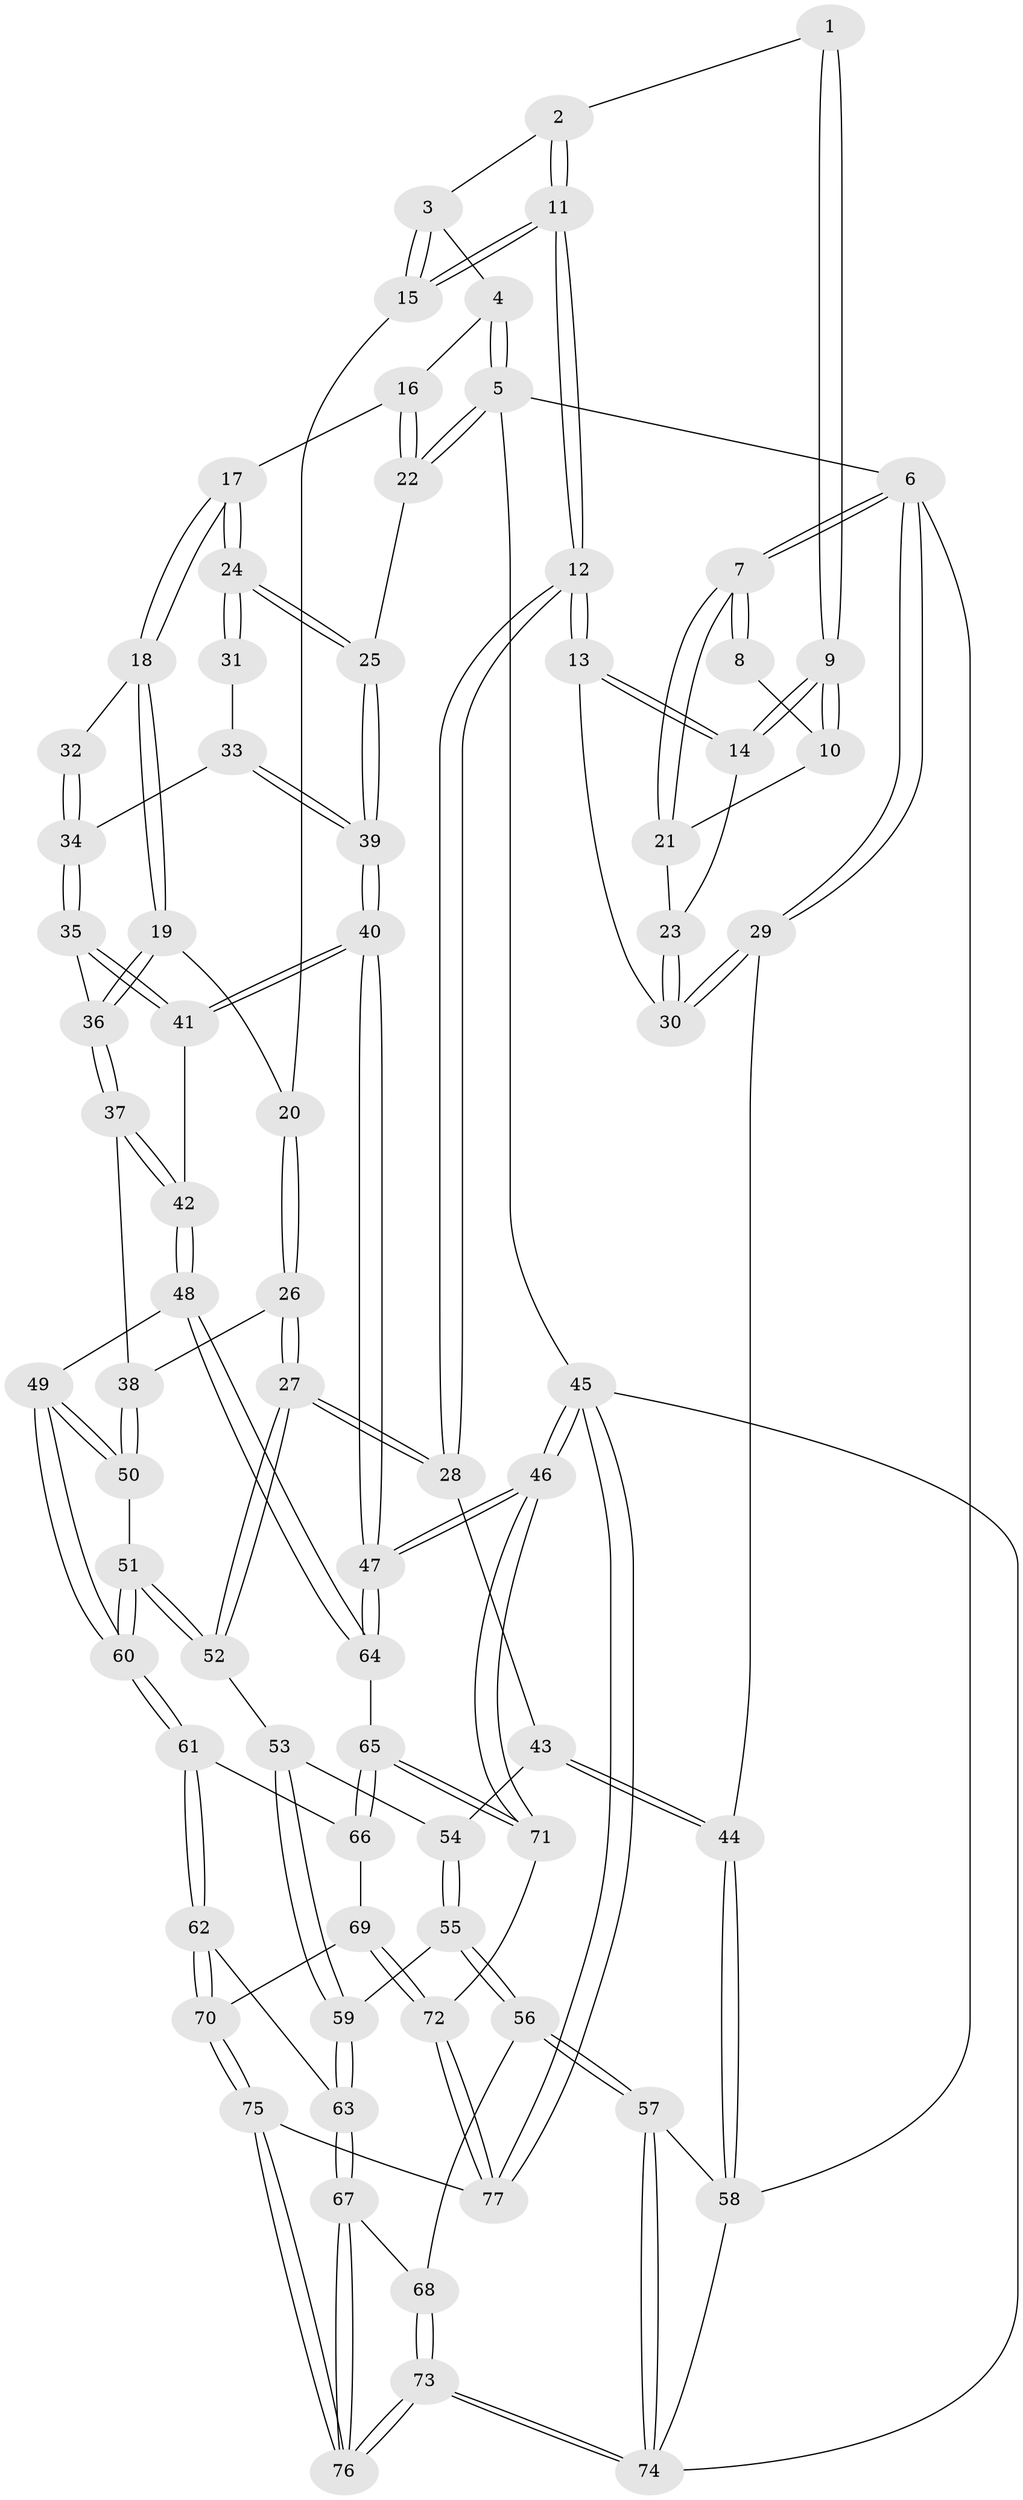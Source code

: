 // coarse degree distribution, {3: 0.21739130434782608, 4: 0.3695652173913043, 6: 0.10869565217391304, 5: 0.30434782608695654}
// Generated by graph-tools (version 1.1) at 2025/24/03/03/25 07:24:31]
// undirected, 77 vertices, 189 edges
graph export_dot {
graph [start="1"]
  node [color=gray90,style=filled];
  1 [pos="+0.3732159555094965+0"];
  2 [pos="+0.442075022157931+0"];
  3 [pos="+0.6933715062025076+0"];
  4 [pos="+0.7263532448616319+0"];
  5 [pos="+1+0"];
  6 [pos="+0+0"];
  7 [pos="+0+0"];
  8 [pos="+0.18650025352427302+0"];
  9 [pos="+0.2666766945119327+0.12095302499561546"];
  10 [pos="+0.20599959827261416+0.051024824502448"];
  11 [pos="+0.435278917221016+0.12465998331122825"];
  12 [pos="+0.4098305605756198+0.28048741537608973"];
  13 [pos="+0.35742324724581487+0.24989506742975964"];
  14 [pos="+0.3014764866536713+0.191510090532572"];
  15 [pos="+0.6686429611105713+0.023509047046650647"];
  16 [pos="+0.8551287539125831+0.05028199883377789"];
  17 [pos="+0.8551815368471294+0.0995298982938211"];
  18 [pos="+0.8267816714147294+0.15893088479442555"];
  19 [pos="+0.8078538791204155+0.1725710952740319"];
  20 [pos="+0.6757990845997469+0.09566571994188797"];
  21 [pos="+0.1280221773640598+0.08751523141677943"];
  22 [pos="+1+0"];
  23 [pos="+0.11505947778604847+0.13901400182971427"];
  24 [pos="+1+0.12599767952709479"];
  25 [pos="+1+0.11294697933333485"];
  26 [pos="+0.4729130367929737+0.32399345244655686"];
  27 [pos="+0.45301690848264825+0.32436799624879287"];
  28 [pos="+0.4215540018908076+0.30233827592120904"];
  29 [pos="+0+0.2942194577277191"];
  30 [pos="+0+0.259291054056455"];
  31 [pos="+0.9500244320043347+0.1881831075038384"];
  32 [pos="+0.879936426282502+0.179789784077715"];
  33 [pos="+0.9329666927768671+0.26309801700576935"];
  34 [pos="+0.9276368111874698+0.26482074336666156"];
  35 [pos="+0.8471021072226974+0.33887637810028803"];
  36 [pos="+0.7718015609118483+0.31567127709342435"];
  37 [pos="+0.7089085635720105+0.34926305319384104"];
  38 [pos="+0.62470041890914+0.36976080293024594"];
  39 [pos="+1+0.3064971088872607"];
  40 [pos="+1+0.4609757929137699"];
  41 [pos="+1+0.47529352271490516"];
  42 [pos="+0.8793498195323108+0.5713607516150397"];
  43 [pos="+0.1540157924635023+0.45081098435409506"];
  44 [pos="+0+0.43195056129678233"];
  45 [pos="+1+1"];
  46 [pos="+1+1"];
  47 [pos="+1+0.750731665929406"];
  48 [pos="+0.8003734584595834+0.668115214604894"];
  49 [pos="+0.7431131870191452+0.6309402303122444"];
  50 [pos="+0.7048924562280757+0.6020428333456528"];
  51 [pos="+0.5358538305197047+0.6424814726271562"];
  52 [pos="+0.4303302602419486+0.5295724233220956"];
  53 [pos="+0.39875059390184975+0.5635345769147398"];
  54 [pos="+0.20451716760420624+0.5568592611171963"];
  55 [pos="+0.1954457820678923+0.7211508890553934"];
  56 [pos="+0.12043965146550549+0.7693454536499683"];
  57 [pos="+0+0.7598531429427983"];
  58 [pos="+0+0.6984558371964602"];
  59 [pos="+0.32390164629823065+0.7085242123928478"];
  60 [pos="+0.5308519742487343+0.7604165961634887"];
  61 [pos="+0.5302504747358476+0.7649197447605213"];
  62 [pos="+0.45013553762982533+0.8320331412071824"];
  63 [pos="+0.4335396099383938+0.8280844725467695"];
  64 [pos="+0.8047940962953435+0.6991236647869038"];
  65 [pos="+0.7884617502386211+0.7941431751584702"];
  66 [pos="+0.6568586455131312+0.7972341355317012"];
  67 [pos="+0.2936686091866099+0.9263467733642008"];
  68 [pos="+0.14029152698904757+0.7997165332805588"];
  69 [pos="+0.5989683933629127+0.8952518849029325"];
  70 [pos="+0.49120992734507646+0.9169968928577618"];
  71 [pos="+0.7914410997933605+0.8027815560166188"];
  72 [pos="+0.7256605912860573+0.9683129273656125"];
  73 [pos="+0.18649517857096048+1"];
  74 [pos="+0.16150092850253195+1"];
  75 [pos="+0.525308597034883+1"];
  76 [pos="+0.2620250373380055+1"];
  77 [pos="+0.6888179962731266+1"];
  1 -- 2;
  1 -- 9;
  1 -- 9;
  2 -- 3;
  2 -- 11;
  2 -- 11;
  3 -- 4;
  3 -- 15;
  3 -- 15;
  4 -- 5;
  4 -- 5;
  4 -- 16;
  5 -- 6;
  5 -- 22;
  5 -- 22;
  5 -- 45;
  6 -- 7;
  6 -- 7;
  6 -- 29;
  6 -- 29;
  6 -- 58;
  7 -- 8;
  7 -- 8;
  7 -- 21;
  7 -- 21;
  8 -- 10;
  9 -- 10;
  9 -- 10;
  9 -- 14;
  9 -- 14;
  10 -- 21;
  11 -- 12;
  11 -- 12;
  11 -- 15;
  11 -- 15;
  12 -- 13;
  12 -- 13;
  12 -- 28;
  12 -- 28;
  13 -- 14;
  13 -- 14;
  13 -- 30;
  14 -- 23;
  15 -- 20;
  16 -- 17;
  16 -- 22;
  16 -- 22;
  17 -- 18;
  17 -- 18;
  17 -- 24;
  17 -- 24;
  18 -- 19;
  18 -- 19;
  18 -- 32;
  19 -- 20;
  19 -- 36;
  19 -- 36;
  20 -- 26;
  20 -- 26;
  21 -- 23;
  22 -- 25;
  23 -- 30;
  23 -- 30;
  24 -- 25;
  24 -- 25;
  24 -- 31;
  24 -- 31;
  25 -- 39;
  25 -- 39;
  26 -- 27;
  26 -- 27;
  26 -- 38;
  27 -- 28;
  27 -- 28;
  27 -- 52;
  27 -- 52;
  28 -- 43;
  29 -- 30;
  29 -- 30;
  29 -- 44;
  31 -- 33;
  32 -- 34;
  32 -- 34;
  33 -- 34;
  33 -- 39;
  33 -- 39;
  34 -- 35;
  34 -- 35;
  35 -- 36;
  35 -- 41;
  35 -- 41;
  36 -- 37;
  36 -- 37;
  37 -- 38;
  37 -- 42;
  37 -- 42;
  38 -- 50;
  38 -- 50;
  39 -- 40;
  39 -- 40;
  40 -- 41;
  40 -- 41;
  40 -- 47;
  40 -- 47;
  41 -- 42;
  42 -- 48;
  42 -- 48;
  43 -- 44;
  43 -- 44;
  43 -- 54;
  44 -- 58;
  44 -- 58;
  45 -- 46;
  45 -- 46;
  45 -- 77;
  45 -- 77;
  45 -- 74;
  46 -- 47;
  46 -- 47;
  46 -- 71;
  46 -- 71;
  47 -- 64;
  47 -- 64;
  48 -- 49;
  48 -- 64;
  48 -- 64;
  49 -- 50;
  49 -- 50;
  49 -- 60;
  49 -- 60;
  50 -- 51;
  51 -- 52;
  51 -- 52;
  51 -- 60;
  51 -- 60;
  52 -- 53;
  53 -- 54;
  53 -- 59;
  53 -- 59;
  54 -- 55;
  54 -- 55;
  55 -- 56;
  55 -- 56;
  55 -- 59;
  56 -- 57;
  56 -- 57;
  56 -- 68;
  57 -- 58;
  57 -- 74;
  57 -- 74;
  58 -- 74;
  59 -- 63;
  59 -- 63;
  60 -- 61;
  60 -- 61;
  61 -- 62;
  61 -- 62;
  61 -- 66;
  62 -- 63;
  62 -- 70;
  62 -- 70;
  63 -- 67;
  63 -- 67;
  64 -- 65;
  65 -- 66;
  65 -- 66;
  65 -- 71;
  65 -- 71;
  66 -- 69;
  67 -- 68;
  67 -- 76;
  67 -- 76;
  68 -- 73;
  68 -- 73;
  69 -- 70;
  69 -- 72;
  69 -- 72;
  70 -- 75;
  70 -- 75;
  71 -- 72;
  72 -- 77;
  72 -- 77;
  73 -- 74;
  73 -- 74;
  73 -- 76;
  73 -- 76;
  75 -- 76;
  75 -- 76;
  75 -- 77;
}
